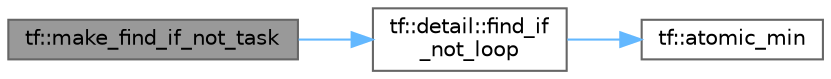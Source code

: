 digraph "tf::make_find_if_not_task"
{
 // LATEX_PDF_SIZE
  bgcolor="transparent";
  edge [fontname=Helvetica,fontsize=10,labelfontname=Helvetica,labelfontsize=10];
  node [fontname=Helvetica,fontsize=10,shape=box,height=0.2,width=0.4];
  rankdir="LR";
  Node1 [id="Node000001",label="tf::make_find_if_not_task",height=0.2,width=0.4,color="gray40", fillcolor="grey60", style="filled", fontcolor="black",tooltip=" "];
  Node1 -> Node2 [id="edge3_Node000001_Node000002",color="steelblue1",style="solid",tooltip=" "];
  Node2 [id="Node000002",label="tf::detail::find_if\l_not_loop",height=0.2,width=0.4,color="grey40", fillcolor="white", style="filled",URL="$namespacetf_1_1detail.html#ac0eea6f8d2d2569b9dcef9237ab16ef3",tooltip=" "];
  Node2 -> Node3 [id="edge4_Node000002_Node000003",color="steelblue1",style="solid",tooltip=" "];
  Node3 [id="Node000003",label="tf::atomic_min",height=0.2,width=0.4,color="grey40", fillcolor="white", style="filled",URL="$namespacetf.html#a512ffa0d24a237b098f5de656b8bdcb0",tooltip="updates an atomic variable with the minimum value"];
}
